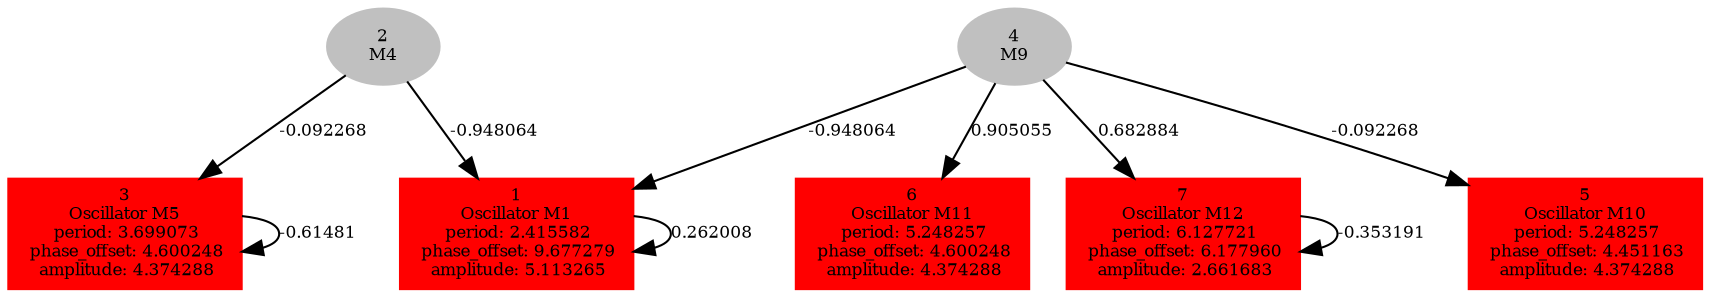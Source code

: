  digraph g{ forcelabels=true;
1 [label=<1<BR />Oscillator M1<BR /> period: 2.415582<BR /> phase_offset: 9.677279<BR /> amplitude: 5.113265>, shape=box,color=red,style=filled,fontsize=8];2[label=<2<BR/>M4>,color="grey",style=filled,fontsize=8];
3 [label=<3<BR />Oscillator M5<BR /> period: 3.699073<BR /> phase_offset: 4.600248<BR /> amplitude: 4.374288>, shape=box,color=red,style=filled,fontsize=8];4[label=<4<BR/>M9>,color="grey",style=filled,fontsize=8];
5 [label=<5<BR />Oscillator M10<BR /> period: 5.248257<BR /> phase_offset: 4.451163<BR /> amplitude: 4.374288>, shape=box,color=red,style=filled,fontsize=8];6 [label=<6<BR />Oscillator M11<BR /> period: 5.248257<BR /> phase_offset: 4.600248<BR /> amplitude: 4.374288>, shape=box,color=red,style=filled,fontsize=8];7 [label=<7<BR />Oscillator M12<BR /> period: 6.127721<BR /> phase_offset: 6.177960<BR /> amplitude: 2.661683>, shape=box,color=red,style=filled,fontsize=8];1 -> 1[label="0.262008 ",fontsize="8"];
2 -> 1[label="-0.948064 ",fontsize="8"];
2 -> 3[label="-0.092268 ",fontsize="8"];
3 -> 3[label="-0.61481 ",fontsize="8"];
4 -> 1[label="-0.948064 ",fontsize="8"];
4 -> 5[label="-0.092268 ",fontsize="8"];
4 -> 6[label="0.905055 ",fontsize="8"];
4 -> 7[label="0.682884 ",fontsize="8"];
7 -> 7[label="-0.353191 ",fontsize="8"];
 }
